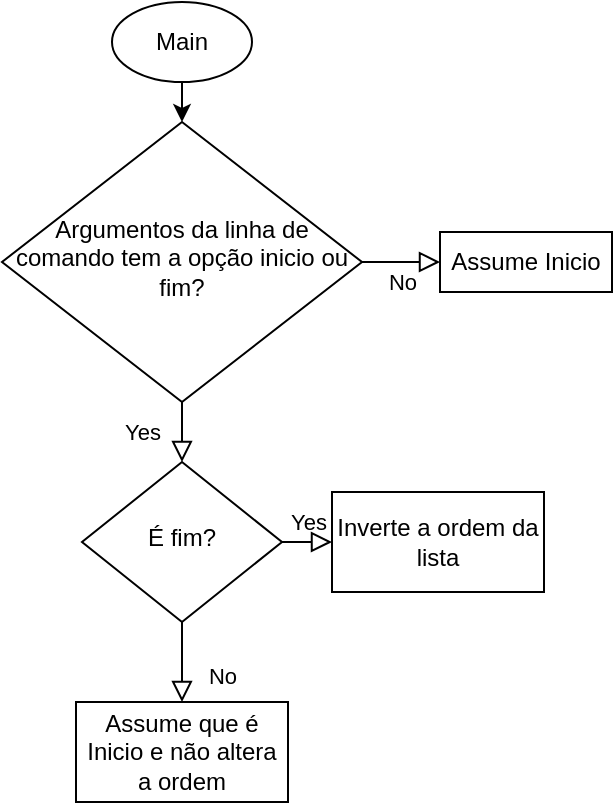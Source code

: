 <mxfile version="15.5.1" type="github">
  <diagram id="C5RBs43oDa-KdzZeNtuy" name="Page-1">
    <mxGraphModel dx="930" dy="518" grid="1" gridSize="10" guides="1" tooltips="1" connect="1" arrows="1" fold="1" page="1" pageScale="1" pageWidth="827" pageHeight="1169" math="0" shadow="0">
      <root>
        <mxCell id="WIyWlLk6GJQsqaUBKTNV-0" />
        <mxCell id="WIyWlLk6GJQsqaUBKTNV-1" parent="WIyWlLk6GJQsqaUBKTNV-0" />
        <mxCell id="WIyWlLk6GJQsqaUBKTNV-4" value="Yes" style="rounded=0;html=1;jettySize=auto;orthogonalLoop=1;fontSize=11;endArrow=block;endFill=0;endSize=8;strokeWidth=1;shadow=0;labelBackgroundColor=none;edgeStyle=orthogonalEdgeStyle;" parent="WIyWlLk6GJQsqaUBKTNV-1" source="WIyWlLk6GJQsqaUBKTNV-6" target="WIyWlLk6GJQsqaUBKTNV-10" edge="1">
          <mxGeometry y="20" relative="1" as="geometry">
            <mxPoint as="offset" />
          </mxGeometry>
        </mxCell>
        <mxCell id="WIyWlLk6GJQsqaUBKTNV-5" value="No" style="edgeStyle=orthogonalEdgeStyle;rounded=0;html=1;jettySize=auto;orthogonalLoop=1;fontSize=11;endArrow=block;endFill=0;endSize=8;strokeWidth=1;shadow=0;labelBackgroundColor=none;" parent="WIyWlLk6GJQsqaUBKTNV-1" source="WIyWlLk6GJQsqaUBKTNV-6" target="0hf9zUjIuInONbP1E4eS-5" edge="1">
          <mxGeometry y="10" relative="1" as="geometry">
            <mxPoint as="offset" />
            <mxPoint x="294" y="140" as="targetPoint" />
          </mxGeometry>
        </mxCell>
        <mxCell id="WIyWlLk6GJQsqaUBKTNV-6" value="Argumentos da linha de comando tem a opção inicio ou fim?" style="rhombus;whiteSpace=wrap;html=1;shadow=0;fontFamily=Helvetica;fontSize=12;align=center;strokeWidth=1;spacing=6;spacingTop=-4;" parent="WIyWlLk6GJQsqaUBKTNV-1" vertex="1">
          <mxGeometry x="75" y="70" width="180" height="140" as="geometry" />
        </mxCell>
        <mxCell id="WIyWlLk6GJQsqaUBKTNV-8" value="No" style="rounded=0;html=1;jettySize=auto;orthogonalLoop=1;fontSize=11;endArrow=block;endFill=0;endSize=8;strokeWidth=1;shadow=0;labelBackgroundColor=none;edgeStyle=orthogonalEdgeStyle;entryX=0.5;entryY=0;entryDx=0;entryDy=0;" parent="WIyWlLk6GJQsqaUBKTNV-1" source="WIyWlLk6GJQsqaUBKTNV-10" target="0hf9zUjIuInONbP1E4eS-7" edge="1">
          <mxGeometry x="0.333" y="20" relative="1" as="geometry">
            <mxPoint as="offset" />
            <mxPoint x="165" y="350" as="targetPoint" />
          </mxGeometry>
        </mxCell>
        <mxCell id="WIyWlLk6GJQsqaUBKTNV-9" value="Yes" style="edgeStyle=orthogonalEdgeStyle;rounded=0;html=1;jettySize=auto;orthogonalLoop=1;fontSize=11;endArrow=block;endFill=0;endSize=8;strokeWidth=1;shadow=0;labelBackgroundColor=none;exitX=1;exitY=0.5;exitDx=0;exitDy=0;entryX=0;entryY=0.5;entryDx=0;entryDy=0;" parent="WIyWlLk6GJQsqaUBKTNV-1" source="WIyWlLk6GJQsqaUBKTNV-10" target="0hf9zUjIuInONbP1E4eS-8" edge="1">
          <mxGeometry y="10" relative="1" as="geometry">
            <mxPoint as="offset" />
            <mxPoint x="255" y="280" as="targetPoint" />
          </mxGeometry>
        </mxCell>
        <mxCell id="WIyWlLk6GJQsqaUBKTNV-10" value="É fim?" style="rhombus;whiteSpace=wrap;html=1;shadow=0;fontFamily=Helvetica;fontSize=12;align=center;strokeWidth=1;spacing=6;spacingTop=-4;" parent="WIyWlLk6GJQsqaUBKTNV-1" vertex="1">
          <mxGeometry x="115" y="240" width="100" height="80" as="geometry" />
        </mxCell>
        <mxCell id="0hf9zUjIuInONbP1E4eS-1" style="edgeStyle=orthogonalEdgeStyle;rounded=0;orthogonalLoop=1;jettySize=auto;html=1;entryX=0.5;entryY=0;entryDx=0;entryDy=0;exitX=0.5;exitY=1;exitDx=0;exitDy=0;" edge="1" parent="WIyWlLk6GJQsqaUBKTNV-1" source="0hf9zUjIuInONbP1E4eS-2" target="WIyWlLk6GJQsqaUBKTNV-6">
          <mxGeometry relative="1" as="geometry">
            <mxPoint x="140" y="80" as="targetPoint" />
            <mxPoint x="110" y="60" as="sourcePoint" />
            <Array as="points">
              <mxPoint x="165" y="50" />
            </Array>
          </mxGeometry>
        </mxCell>
        <mxCell id="0hf9zUjIuInONbP1E4eS-2" value="Main" style="ellipse;whiteSpace=wrap;html=1;" vertex="1" parent="WIyWlLk6GJQsqaUBKTNV-1">
          <mxGeometry x="130" y="10" width="70" height="40" as="geometry" />
        </mxCell>
        <mxCell id="0hf9zUjIuInONbP1E4eS-5" value="Assume Inicio" style="shape=process;whiteSpace=wrap;html=1;backgroundOutline=1;size=0;" vertex="1" parent="WIyWlLk6GJQsqaUBKTNV-1">
          <mxGeometry x="294" y="125" width="86" height="30" as="geometry" />
        </mxCell>
        <mxCell id="0hf9zUjIuInONbP1E4eS-7" value="&lt;div&gt;Assume que é Inicio e não altera a ordem&lt;br&gt;&lt;/div&gt;" style="shape=process;whiteSpace=wrap;html=1;backgroundOutline=1;size=0;" vertex="1" parent="WIyWlLk6GJQsqaUBKTNV-1">
          <mxGeometry x="112" y="360" width="106" height="50" as="geometry" />
        </mxCell>
        <mxCell id="0hf9zUjIuInONbP1E4eS-8" value="Inverte a ordem da lista" style="shape=process;whiteSpace=wrap;html=1;backgroundOutline=1;size=0;" vertex="1" parent="WIyWlLk6GJQsqaUBKTNV-1">
          <mxGeometry x="240" y="255" width="106" height="50" as="geometry" />
        </mxCell>
      </root>
    </mxGraphModel>
  </diagram>
</mxfile>
